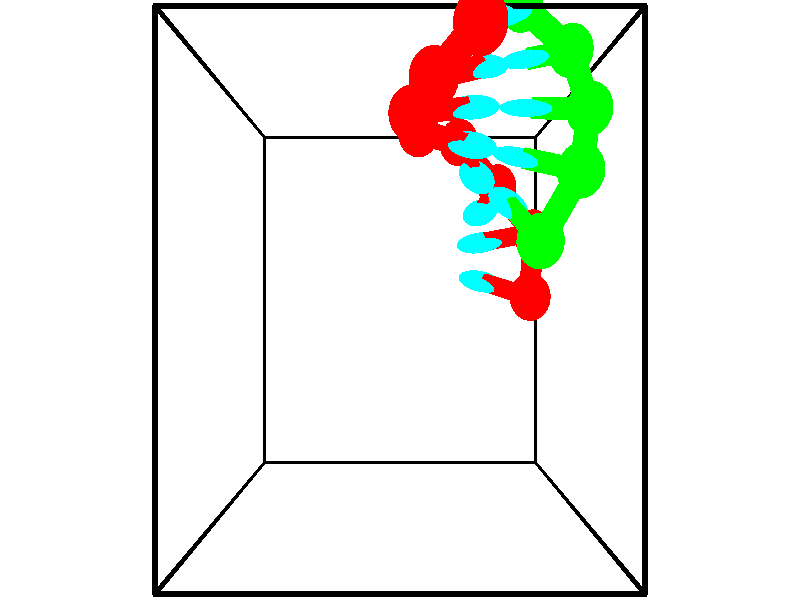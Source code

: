 // switches for output
#declare DRAW_BASES = 1; // possible values are 0, 1; only relevant for DNA ribbons
#declare DRAW_BASES_TYPE = 3; // possible values are 1, 2, 3; only relevant for DNA ribbons
#declare DRAW_FOG = 0; // set to 1 to enable fog

#include "colors.inc"

#include "transforms.inc"
background { rgb <1, 1, 1>}

#default {
   normal{
       ripples 0.25
       frequency 0.20
       turbulence 0.2
       lambda 5
   }
	finish {
		phong 0.1
		phong_size 40.
	}
}

// original window dimensions: 1024x640


// camera settings

camera {
	sky <-0, 1, 0>
	up <-0, 1, 0>
	right 1.6 * <1, 0, 0>
	location <2.5, 2.5, 11.1562>
	look_at <2.5, 2.5, 2.5>
	direction <0, 0, -8.6562>
	angle 67.0682
}


# declare cpy_camera_pos = <2.5, 2.5, 11.1562>;
# if (DRAW_FOG = 1)
fog {
	fog_type 2
	up vnormalize(cpy_camera_pos)
	color rgbt<1,1,1,0.3>
	distance 1e-5
	fog_alt 3e-3
	fog_offset 4
}
# end


// LIGHTS

# declare lum = 6;
global_settings {
	ambient_light rgb lum * <0.05, 0.05, 0.05>
	max_trace_level 15
}# declare cpy_direct_light_amount = 0.25;
light_source
{	1000 * <-1, -1, 1>,
	rgb lum * cpy_direct_light_amount
	parallel
}

light_source
{	1000 * <1, 1, -1>,
	rgb lum * cpy_direct_light_amount
	parallel
}

// strand 0

// nucleotide -1

// particle -1
sphere {
	<4.123005, 2.533076, 3.619242> 0.250000
	pigment { color rgbt <1,0,0,0> }
	no_shadow
}
cylinder {
	<3.794624, 2.630913, 3.412859>,  <3.597596, 2.689615, 3.289029>, 0.100000
	pigment { color rgbt <1,0,0,0> }
	no_shadow
}
cylinder {
	<3.794624, 2.630913, 3.412859>,  <4.123005, 2.533076, 3.619242>, 0.100000
	pigment { color rgbt <1,0,0,0> }
	no_shadow
}

// particle -1
sphere {
	<3.794624, 2.630913, 3.412859> 0.100000
	pigment { color rgbt <1,0,0,0> }
	no_shadow
}
sphere {
	0, 1
	scale<0.080000,0.200000,0.300000>
	matrix <-0.010610, 0.896917, 0.442071,
		0.570898, 0.368394, -0.733731,
		-0.820953, 0.244593, -0.515957,
		3.548339, 2.704291, 3.258072>
	pigment { color rgbt <0,1,1,0> }
	no_shadow
}
cylinder {
	<4.209864, 3.222233, 3.367100>,  <4.123005, 2.533076, 3.619242>, 0.130000
	pigment { color rgbt <1,0,0,0> }
	no_shadow
}

// nucleotide -1

// particle -1
sphere {
	<4.209864, 3.222233, 3.367100> 0.250000
	pigment { color rgbt <1,0,0,0> }
	no_shadow
}
cylinder {
	<3.816513, 3.159199, 3.403184>,  <3.580503, 3.121378, 3.424834>, 0.100000
	pigment { color rgbt <1,0,0,0> }
	no_shadow
}
cylinder {
	<3.816513, 3.159199, 3.403184>,  <4.209864, 3.222233, 3.367100>, 0.100000
	pigment { color rgbt <1,0,0,0> }
	no_shadow
}

// particle -1
sphere {
	<3.816513, 3.159199, 3.403184> 0.100000
	pigment { color rgbt <1,0,0,0> }
	no_shadow
}
sphere {
	0, 1
	scale<0.080000,0.200000,0.300000>
	matrix <-0.098387, 0.879985, 0.464700,
		-0.152612, 0.448100, -0.880861,
		-0.983377, -0.157584, 0.090209,
		3.521500, 3.111923, 3.430247>
	pigment { color rgbt <0,1,1,0> }
	no_shadow
}
cylinder {
	<3.793268, 3.752101, 3.120103>,  <4.209864, 3.222233, 3.367100>, 0.130000
	pigment { color rgbt <1,0,0,0> }
	no_shadow
}

// nucleotide -1

// particle -1
sphere {
	<3.793268, 3.752101, 3.120103> 0.250000
	pigment { color rgbt <1,0,0,0> }
	no_shadow
}
cylinder {
	<3.623199, 3.555779, 3.424296>,  <3.521158, 3.437985, 3.606813>, 0.100000
	pigment { color rgbt <1,0,0,0> }
	no_shadow
}
cylinder {
	<3.623199, 3.555779, 3.424296>,  <3.793268, 3.752101, 3.120103>, 0.100000
	pigment { color rgbt <1,0,0,0> }
	no_shadow
}

// particle -1
sphere {
	<3.623199, 3.555779, 3.424296> 0.100000
	pigment { color rgbt <1,0,0,0> }
	no_shadow
}
sphere {
	0, 1
	scale<0.080000,0.200000,0.300000>
	matrix <-0.068263, 0.855205, 0.513774,
		-0.902535, 0.166530, -0.397113,
		-0.425172, -0.490807, 0.760485,
		3.495648, 3.408536, 3.652442>
	pigment { color rgbt <0,1,1,0> }
	no_shadow
}
cylinder {
	<3.259614, 4.194535, 3.355958>,  <3.793268, 3.752101, 3.120103>, 0.130000
	pigment { color rgbt <1,0,0,0> }
	no_shadow
}

// nucleotide -1

// particle -1
sphere {
	<3.259614, 4.194535, 3.355958> 0.250000
	pigment { color rgbt <1,0,0,0> }
	no_shadow
}
cylinder {
	<3.355274, 3.935934, 3.645741>,  <3.412670, 3.780773, 3.819612>, 0.100000
	pigment { color rgbt <1,0,0,0> }
	no_shadow
}
cylinder {
	<3.355274, 3.935934, 3.645741>,  <3.259614, 4.194535, 3.355958>, 0.100000
	pigment { color rgbt <1,0,0,0> }
	no_shadow
}

// particle -1
sphere {
	<3.355274, 3.935934, 3.645741> 0.100000
	pigment { color rgbt <1,0,0,0> }
	no_shadow
}
sphere {
	0, 1
	scale<0.080000,0.200000,0.300000>
	matrix <0.004679, 0.746868, 0.664955,
		-0.970971, -0.155635, 0.181639,
		0.239150, -0.646502, 0.724460,
		3.427019, 3.741983, 3.863079>
	pigment { color rgbt <0,1,1,0> }
	no_shadow
}
cylinder {
	<2.724303, 4.192562, 3.852478>,  <3.259614, 4.194535, 3.355958>, 0.130000
	pigment { color rgbt <1,0,0,0> }
	no_shadow
}

// nucleotide -1

// particle -1
sphere {
	<2.724303, 4.192562, 3.852478> 0.250000
	pigment { color rgbt <1,0,0,0> }
	no_shadow
}
cylinder {
	<3.071419, 4.083551, 4.018694>,  <3.279688, 4.018145, 4.118423>, 0.100000
	pigment { color rgbt <1,0,0,0> }
	no_shadow
}
cylinder {
	<3.071419, 4.083551, 4.018694>,  <2.724303, 4.192562, 3.852478>, 0.100000
	pigment { color rgbt <1,0,0,0> }
	no_shadow
}

// particle -1
sphere {
	<3.071419, 4.083551, 4.018694> 0.100000
	pigment { color rgbt <1,0,0,0> }
	no_shadow
}
sphere {
	0, 1
	scale<0.080000,0.200000,0.300000>
	matrix <-0.099507, 0.723974, 0.682612,
		-0.486870, -0.633712, 0.601138,
		0.867788, -0.272526, 0.415540,
		3.331755, 4.001794, 4.143356>
	pigment { color rgbt <0,1,1,0> }
	no_shadow
}
cylinder {
	<2.623437, 4.193784, 4.580548>,  <2.724303, 4.192562, 3.852478>, 0.130000
	pigment { color rgbt <1,0,0,0> }
	no_shadow
}

// nucleotide -1

// particle -1
sphere {
	<2.623437, 4.193784, 4.580548> 0.250000
	pigment { color rgbt <1,0,0,0> }
	no_shadow
}
cylinder {
	<3.015270, 4.243620, 4.517435>,  <3.250370, 4.273522, 4.479567>, 0.100000
	pigment { color rgbt <1,0,0,0> }
	no_shadow
}
cylinder {
	<3.015270, 4.243620, 4.517435>,  <2.623437, 4.193784, 4.580548>, 0.100000
	pigment { color rgbt <1,0,0,0> }
	no_shadow
}

// particle -1
sphere {
	<3.015270, 4.243620, 4.517435> 0.100000
	pigment { color rgbt <1,0,0,0> }
	no_shadow
}
sphere {
	0, 1
	scale<0.080000,0.200000,0.300000>
	matrix <0.000440, 0.783491, 0.621403,
		0.201042, -0.608785, 0.767439,
		0.979582, 0.124591, -0.157783,
		3.309145, 4.280997, 4.470100>
	pigment { color rgbt <0,1,1,0> }
	no_shadow
}
cylinder {
	<2.834832, 4.339840, 5.179141>,  <2.623437, 4.193784, 4.580548>, 0.130000
	pigment { color rgbt <1,0,0,0> }
	no_shadow
}

// nucleotide -1

// particle -1
sphere {
	<2.834832, 4.339840, 5.179141> 0.250000
	pigment { color rgbt <1,0,0,0> }
	no_shadow
}
cylinder {
	<3.150017, 4.460882, 4.964646>,  <3.339127, 4.533507, 4.835950>, 0.100000
	pigment { color rgbt <1,0,0,0> }
	no_shadow
}
cylinder {
	<3.150017, 4.460882, 4.964646>,  <2.834832, 4.339840, 5.179141>, 0.100000
	pigment { color rgbt <1,0,0,0> }
	no_shadow
}

// particle -1
sphere {
	<3.150017, 4.460882, 4.964646> 0.100000
	pigment { color rgbt <1,0,0,0> }
	no_shadow
}
sphere {
	0, 1
	scale<0.080000,0.200000,0.300000>
	matrix <0.084781, 0.809283, 0.581269,
		0.609860, -0.503480, 0.612028,
		0.787961, 0.302604, -0.536234,
		3.386405, 4.551664, 4.803776>
	pigment { color rgbt <0,1,1,0> }
	no_shadow
}
cylinder {
	<3.233885, 4.611948, 5.659444>,  <2.834832, 4.339840, 5.179141>, 0.130000
	pigment { color rgbt <1,0,0,0> }
	no_shadow
}

// nucleotide -1

// particle -1
sphere {
	<3.233885, 4.611948, 5.659444> 0.250000
	pigment { color rgbt <1,0,0,0> }
	no_shadow
}
cylinder {
	<3.386612, 4.772793, 5.326573>,  <3.478248, 4.869300, 5.126851>, 0.100000
	pigment { color rgbt <1,0,0,0> }
	no_shadow
}
cylinder {
	<3.386612, 4.772793, 5.326573>,  <3.233885, 4.611948, 5.659444>, 0.100000
	pigment { color rgbt <1,0,0,0> }
	no_shadow
}

// particle -1
sphere {
	<3.386612, 4.772793, 5.326573> 0.100000
	pigment { color rgbt <1,0,0,0> }
	no_shadow
}
sphere {
	0, 1
	scale<0.080000,0.200000,0.300000>
	matrix <0.131719, 0.867528, 0.479630,
		0.914804, -0.292744, 0.278271,
		0.381817, 0.402114, -0.832178,
		3.501157, 4.893427, 5.076920>
	pigment { color rgbt <0,1,1,0> }
	no_shadow
}
// strand 1

// nucleotide -1

// particle -1
sphere {
	<2.857221, 5.946555, 5.451190> 0.250000
	pigment { color rgbt <0,1,0,0> }
	no_shadow
}
cylinder {
	<3.198723, 6.102272, 5.312883>,  <3.403624, 6.195702, 5.229899>, 0.100000
	pigment { color rgbt <0,1,0,0> }
	no_shadow
}
cylinder {
	<3.198723, 6.102272, 5.312883>,  <2.857221, 5.946555, 5.451190>, 0.100000
	pigment { color rgbt <0,1,0,0> }
	no_shadow
}

// particle -1
sphere {
	<3.198723, 6.102272, 5.312883> 0.100000
	pigment { color rgbt <0,1,0,0> }
	no_shadow
}
sphere {
	0, 1
	scale<0.080000,0.200000,0.300000>
	matrix <0.168617, -0.835003, -0.523774,
		-0.492617, 0.388873, -0.778529,
		0.853755, 0.389293, -0.345766,
		3.454849, 6.219060, 5.209154>
	pigment { color rgbt <0,1,1,0> }
	no_shadow
}
cylinder {
	<2.882973, 5.851281, 4.731633>,  <2.857221, 5.946555, 5.451190>, 0.130000
	pigment { color rgbt <0,1,0,0> }
	no_shadow
}

// nucleotide -1

// particle -1
sphere {
	<2.882973, 5.851281, 4.731633> 0.250000
	pigment { color rgbt <0,1,0,0> }
	no_shadow
}
cylinder {
	<3.257011, 5.892117, 4.867382>,  <3.481434, 5.916618, 4.948832>, 0.100000
	pigment { color rgbt <0,1,0,0> }
	no_shadow
}
cylinder {
	<3.257011, 5.892117, 4.867382>,  <2.882973, 5.851281, 4.731633>, 0.100000
	pigment { color rgbt <0,1,0,0> }
	no_shadow
}

// particle -1
sphere {
	<3.257011, 5.892117, 4.867382> 0.100000
	pigment { color rgbt <0,1,0,0> }
	no_shadow
}
sphere {
	0, 1
	scale<0.080000,0.200000,0.300000>
	matrix <0.232750, -0.899049, -0.370862,
		0.267252, 0.425780, -0.864458,
		0.935096, 0.102089, 0.339373,
		3.537540, 5.922743, 4.969194>
	pigment { color rgbt <0,1,1,0> }
	no_shadow
}
cylinder {
	<3.373378, 5.846980, 4.278036>,  <2.882973, 5.851281, 4.731633>, 0.130000
	pigment { color rgbt <0,1,0,0> }
	no_shadow
}

// nucleotide -1

// particle -1
sphere {
	<3.373378, 5.846980, 4.278036> 0.250000
	pigment { color rgbt <0,1,0,0> }
	no_shadow
}
cylinder {
	<3.519585, 5.659588, 4.599762>,  <3.607309, 5.547153, 4.792798>, 0.100000
	pigment { color rgbt <0,1,0,0> }
	no_shadow
}
cylinder {
	<3.519585, 5.659588, 4.599762>,  <3.373378, 5.846980, 4.278036>, 0.100000
	pigment { color rgbt <0,1,0,0> }
	no_shadow
}

// particle -1
sphere {
	<3.519585, 5.659588, 4.599762> 0.100000
	pigment { color rgbt <0,1,0,0> }
	no_shadow
}
sphere {
	0, 1
	scale<0.080000,0.200000,0.300000>
	matrix <0.007151, -0.862669, -0.505717,
		0.930777, 0.190600, -0.311971,
		0.365518, -0.468479, 0.804316,
		3.629240, 5.519044, 4.841057>
	pigment { color rgbt <0,1,1,0> }
	no_shadow
}
cylinder {
	<3.950518, 5.420377, 3.959412>,  <3.373378, 5.846980, 4.278036>, 0.130000
	pigment { color rgbt <0,1,0,0> }
	no_shadow
}

// nucleotide -1

// particle -1
sphere {
	<3.950518, 5.420377, 3.959412> 0.250000
	pigment { color rgbt <0,1,0,0> }
	no_shadow
}
cylinder {
	<3.827759, 5.246239, 4.297947>,  <3.754103, 5.141756, 4.501068>, 0.100000
	pigment { color rgbt <0,1,0,0> }
	no_shadow
}
cylinder {
	<3.827759, 5.246239, 4.297947>,  <3.950518, 5.420377, 3.959412>, 0.100000
	pigment { color rgbt <0,1,0,0> }
	no_shadow
}

// particle -1
sphere {
	<3.827759, 5.246239, 4.297947> 0.100000
	pigment { color rgbt <0,1,0,0> }
	no_shadow
}
sphere {
	0, 1
	scale<0.080000,0.200000,0.300000>
	matrix <0.130774, -0.900105, -0.415582,
		0.942715, -0.016862, 0.333172,
		-0.306898, -0.435346, 0.846338,
		3.735689, 5.115635, 4.551848>
	pigment { color rgbt <0,1,1,0> }
	no_shadow
}
cylinder {
	<4.470352, 4.895842, 4.196536>,  <3.950518, 5.420377, 3.959412>, 0.130000
	pigment { color rgbt <0,1,0,0> }
	no_shadow
}

// nucleotide -1

// particle -1
sphere {
	<4.470352, 4.895842, 4.196536> 0.250000
	pigment { color rgbt <0,1,0,0> }
	no_shadow
}
cylinder {
	<4.131363, 4.788231, 4.379583>,  <3.927969, 4.723664, 4.489412>, 0.100000
	pigment { color rgbt <0,1,0,0> }
	no_shadow
}
cylinder {
	<4.131363, 4.788231, 4.379583>,  <4.470352, 4.895842, 4.196536>, 0.100000
	pigment { color rgbt <0,1,0,0> }
	no_shadow
}

// particle -1
sphere {
	<4.131363, 4.788231, 4.379583> 0.100000
	pigment { color rgbt <0,1,0,0> }
	no_shadow
}
sphere {
	0, 1
	scale<0.080000,0.200000,0.300000>
	matrix <0.105290, -0.930126, -0.351823,
		0.520293, -0.249978, 0.816582,
		-0.847473, -0.269028, 0.457618,
		3.877121, 4.707522, 4.516869>
	pigment { color rgbt <0,1,1,0> }
	no_shadow
}
cylinder {
	<4.603240, 4.265547, 4.460355>,  <4.470352, 4.895842, 4.196536>, 0.130000
	pigment { color rgbt <0,1,0,0> }
	no_shadow
}

// nucleotide -1

// particle -1
sphere {
	<4.603240, 4.265547, 4.460355> 0.250000
	pigment { color rgbt <0,1,0,0> }
	no_shadow
}
cylinder {
	<4.203278, 4.269764, 4.463778>,  <3.963300, 4.272294, 4.465831>, 0.100000
	pigment { color rgbt <0,1,0,0> }
	no_shadow
}
cylinder {
	<4.203278, 4.269764, 4.463778>,  <4.603240, 4.265547, 4.460355>, 0.100000
	pigment { color rgbt <0,1,0,0> }
	no_shadow
}

// particle -1
sphere {
	<4.203278, 4.269764, 4.463778> 0.100000
	pigment { color rgbt <0,1,0,0> }
	no_shadow
}
sphere {
	0, 1
	scale<0.080000,0.200000,0.300000>
	matrix <-0.012510, -0.960267, -0.278804,
		0.005277, -0.278885, 0.960310,
		-0.999908, 0.010543, 0.008556,
		3.903305, 4.272927, 4.466344>
	pigment { color rgbt <0,1,1,0> }
	no_shadow
}
cylinder {
	<4.445371, 3.661537, 4.664857>,  <4.603240, 4.265547, 4.460355>, 0.130000
	pigment { color rgbt <0,1,0,0> }
	no_shadow
}

// nucleotide -1

// particle -1
sphere {
	<4.445371, 3.661537, 4.664857> 0.250000
	pigment { color rgbt <0,1,0,0> }
	no_shadow
}
cylinder {
	<4.091537, 3.761364, 4.507261>,  <3.879237, 3.821260, 4.412704>, 0.100000
	pigment { color rgbt <0,1,0,0> }
	no_shadow
}
cylinder {
	<4.091537, 3.761364, 4.507261>,  <4.445371, 3.661537, 4.664857>, 0.100000
	pigment { color rgbt <0,1,0,0> }
	no_shadow
}

// particle -1
sphere {
	<4.091537, 3.761364, 4.507261> 0.100000
	pigment { color rgbt <0,1,0,0> }
	no_shadow
}
sphere {
	0, 1
	scale<0.080000,0.200000,0.300000>
	matrix <-0.069556, -0.905927, -0.417683,
		-0.461165, -0.342072, 0.818727,
		-0.884584, 0.249568, -0.393989,
		3.826162, 3.836235, 4.389065>
	pigment { color rgbt <0,1,1,0> }
	no_shadow
}
cylinder {
	<3.992589, 3.021419, 4.739484>,  <4.445371, 3.661537, 4.664857>, 0.130000
	pigment { color rgbt <0,1,0,0> }
	no_shadow
}

// nucleotide -1

// particle -1
sphere {
	<3.992589, 3.021419, 4.739484> 0.250000
	pigment { color rgbt <0,1,0,0> }
	no_shadow
}
cylinder {
	<3.847908, 3.252880, 4.447092>,  <3.761099, 3.391757, 4.271657>, 0.100000
	pigment { color rgbt <0,1,0,0> }
	no_shadow
}
cylinder {
	<3.847908, 3.252880, 4.447092>,  <3.992589, 3.021419, 4.739484>, 0.100000
	pigment { color rgbt <0,1,0,0> }
	no_shadow
}

// particle -1
sphere {
	<3.847908, 3.252880, 4.447092> 0.100000
	pigment { color rgbt <0,1,0,0> }
	no_shadow
}
sphere {
	0, 1
	scale<0.080000,0.200000,0.300000>
	matrix <-0.114468, -0.805699, -0.581160,
		-0.925240, -0.126533, 0.357660,
		-0.361702, 0.578653, -0.730981,
		3.739397, 3.426476, 4.227798>
	pigment { color rgbt <0,1,1,0> }
	no_shadow
}
// box output
cylinder {
	<0.000000, 0.000000, 0.000000>,  <5.000000, 0.000000, 0.000000>, 0.025000
	pigment { color rgbt <0,0,0,0> }
	no_shadow
}
cylinder {
	<0.000000, 0.000000, 0.000000>,  <0.000000, 5.000000, 0.000000>, 0.025000
	pigment { color rgbt <0,0,0,0> }
	no_shadow
}
cylinder {
	<0.000000, 0.000000, 0.000000>,  <0.000000, 0.000000, 5.000000>, 0.025000
	pigment { color rgbt <0,0,0,0> }
	no_shadow
}
cylinder {
	<5.000000, 5.000000, 5.000000>,  <0.000000, 5.000000, 5.000000>, 0.025000
	pigment { color rgbt <0,0,0,0> }
	no_shadow
}
cylinder {
	<5.000000, 5.000000, 5.000000>,  <5.000000, 0.000000, 5.000000>, 0.025000
	pigment { color rgbt <0,0,0,0> }
	no_shadow
}
cylinder {
	<5.000000, 5.000000, 5.000000>,  <5.000000, 5.000000, 0.000000>, 0.025000
	pigment { color rgbt <0,0,0,0> }
	no_shadow
}
cylinder {
	<0.000000, 0.000000, 5.000000>,  <0.000000, 5.000000, 5.000000>, 0.025000
	pigment { color rgbt <0,0,0,0> }
	no_shadow
}
cylinder {
	<0.000000, 0.000000, 5.000000>,  <5.000000, 0.000000, 5.000000>, 0.025000
	pigment { color rgbt <0,0,0,0> }
	no_shadow
}
cylinder {
	<5.000000, 5.000000, 0.000000>,  <0.000000, 5.000000, 0.000000>, 0.025000
	pigment { color rgbt <0,0,0,0> }
	no_shadow
}
cylinder {
	<5.000000, 5.000000, 0.000000>,  <5.000000, 0.000000, 0.000000>, 0.025000
	pigment { color rgbt <0,0,0,0> }
	no_shadow
}
cylinder {
	<5.000000, 0.000000, 5.000000>,  <5.000000, 0.000000, 0.000000>, 0.025000
	pigment { color rgbt <0,0,0,0> }
	no_shadow
}
cylinder {
	<0.000000, 5.000000, 0.000000>,  <0.000000, 5.000000, 5.000000>, 0.025000
	pigment { color rgbt <0,0,0,0> }
	no_shadow
}
// end of box output
